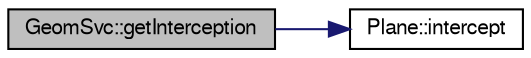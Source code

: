 digraph "GeomSvc::getInterception"
{
  bgcolor="transparent";
  edge [fontname="FreeSans",fontsize="10",labelfontname="FreeSans",labelfontsize="10"];
  node [fontname="FreeSans",fontsize="10",shape=record];
  rankdir="LR";
  Node1 [label="GeomSvc::getInterception",height=0.2,width=0.4,color="black", fillcolor="grey75", style="filled" fontcolor="black"];
  Node1 -> Node2 [color="midnightblue",fontsize="10",style="solid",fontname="FreeSans"];
  Node2 [label="Plane::intercept",height=0.2,width=0.4,color="black",URL="$dc/d90/classPlane.html#a191135123cee80722e6d7b2da0055a76"];
}
